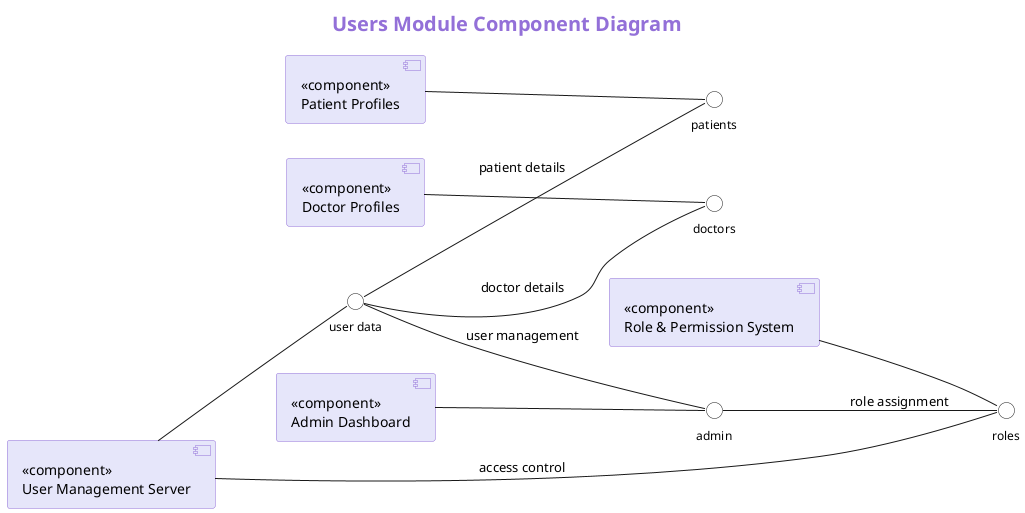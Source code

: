 @startuml "Users Module Component Diagram"

' Set title and description
title Users Module Component Diagram

' Use UML component notation style
skinparam componentStyle uml2

' Background and colors - using a purple color scheme
skinparam {
  BackgroundColor white
  ComponentBackgroundColor Lavender
  ComponentBorderColor MediumPurple
  InterfaceBackgroundColor white

  TitleFontSize 20
  TitleFontColor MediumPurple

  ' Font sizes
  ComponentFontSize 14
  InterfaceFontSize 12
}

' Simple left to right layout like other diagrams
left to right direction

' Main users server component (central)
[<<component>>\nUser Management Server] as UserServer

' Connected components
[<<component>>\nRole & Permission System] as RoleSystem
[<<component>>\nPatient Profiles] as PatientProfiles
[<<component>>\nDoctor Profiles] as DoctorProfiles
[<<component>>\nAdmin Dashboard] as AdminDashboard

' Simple interfaces (ball and socket notation)
() "user data" as UserInterface
() "roles" as RoleInterface
() "patients" as PatientInterface
() "doctors" as DoctorInterface
() "admin" as AdminInterface

' Connect components to interfaces
UserServer -- UserInterface
RoleSystem -- RoleInterface
PatientProfiles -- PatientInterface
DoctorProfiles -- DoctorInterface
AdminDashboard -- AdminInterface

' Connect interfaces to components that use them
RoleInterface -- UserServer : access control
UserInterface -- PatientInterface : patient details
UserInterface -- DoctorInterface : doctor details
UserInterface -- AdminInterface : user management
AdminInterface -- RoleInterface : role assignment

@enduml
